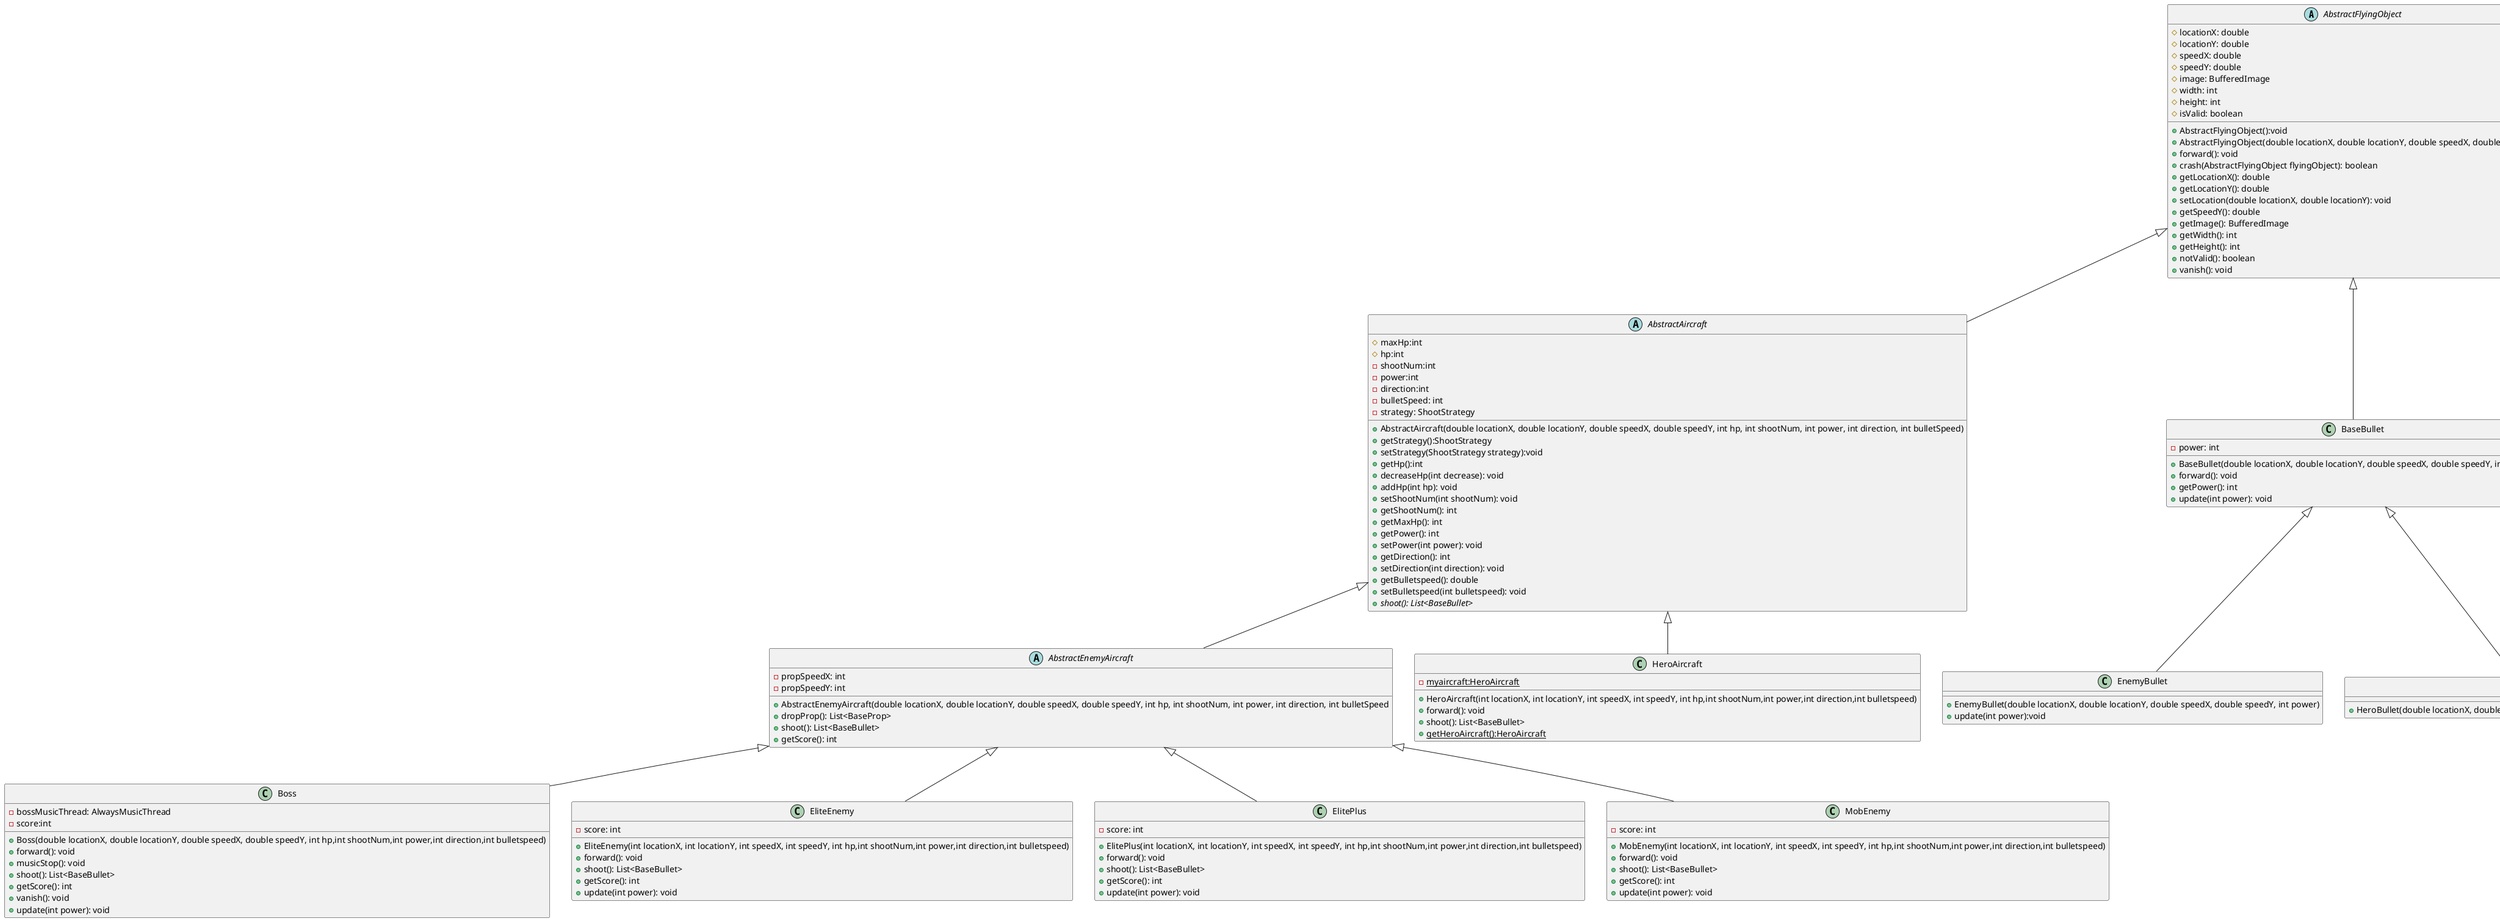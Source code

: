 @startuml
'https://plantuml.com/class-diagram

abstract class AbstractFlyingObject {
  # locationX: double
  # locationY: double
  # speedX: double
  # speedY: double
  # image: BufferedImage
  # width: int
  # height: int
  # isValid: boolean

  + AbstractFlyingObject():void
  + AbstractFlyingObject(double locationX, double locationY, double speedX, double speedY)
  + forward(): void
  + crash(AbstractFlyingObject flyingObject): boolean
  + getLocationX(): double
  + getLocationY(): double
  + setLocation(double locationX, double locationY): void
  + getSpeedY(): double
  + getImage(): BufferedImage
  + getWidth(): int
  + getHeight(): int
  + notValid(): boolean
  + vanish(): void
}

AbstractFlyingObject <|-- AbstractAircraft
AbstractFlyingObject <|-- BaseBullet
AbstractFlyingObject <|-- BaseProp




abstract class AbstractAircraft{
    # maxHp:int
    # hp:int
    - shootNum:int
    - power:int
    - direction:int
    - bulletSpeed: int
    - strategy: ShootStrategy

    + AbstractAircraft(double locationX, double locationY, double speedX, double speedY, int hp, int shootNum, int power, int direction, int bulletSpeed)
    + getStrategy():ShootStrategy
    + setStrategy(ShootStrategy strategy):void
    + getHp():int
    + decreaseHp(int decrease): void
    + addHp(int hp): void
    + setShootNum(int shootNum): void
    + getShootNum(): int
    + getMaxHp(): int
    + getPower(): int
    + setPower(int power): void
    + getDirection(): int
    + setDirection(int direction): void
    + getBulletspeed(): double
    + setBulletspeed(int bulletspeed): void
    + {abstract}shoot(): List<BaseBullet>
}
AbstractAircraft <|-- AbstractEnemyAircraft
AbstractAircraft <|-- HeroAircraft




abstract class AbstractEnemyAircraft {
  - propSpeedX: int
  - propSpeedY: int

  + AbstractEnemyAircraft(double locationX, double locationY, double speedX, double speedY, int hp, int shootNum, int power, int direction, int bulletSpeed
  + dropProp(): List<BaseProp>
  + shoot(): List<BaseBullet>
  + getScore(): int
}

AbstractEnemyAircraft <|-- Boss
AbstractEnemyAircraft <|-- EliteEnemy
AbstractEnemyAircraft <|-- ElitePlus
AbstractEnemyAircraft <|-- MobEnemy


class Boss {
  - bossMusicThread: AlwaysMusicThread
  - score:int

  + Boss(double locationX, double locationY, double speedX, double speedY, int hp,int shootNum,int power,int direction,int bulletspeed)
  + forward(): void
  + musicStop(): void
  + shoot(): List<BaseBullet>
  + getScore(): int
  + vanish(): void
  + update(int power): void
}


class EliteEnemy{
  - score: int

  + EliteEnemy(int locationX, int locationY, int speedX, int speedY, int hp,int shootNum,int power,int direction,int bulletspeed)
  + forward(): void
  + shoot(): List<BaseBullet>
  + getScore(): int
  + update(int power): void
}

class ElitePlus{
  - score: int

  + ElitePlus(int locationX, int locationY, int speedX, int speedY, int hp,int shootNum,int power,int direction,int bulletspeed)
  + forward(): void
  + shoot(): List<BaseBullet>
  + getScore(): int
  + update(int power): void
}

class HeroAircraft{
    - {static} myaircraft:HeroAircraft

    + HeroAircraft(int locationX, int locationY, int speedX, int speedY, int hp,int shootNum,int power,int direction,int bulletspeed)
    + forward(): void
    + shoot(): List<BaseBullet>
    + {static} getHeroAircraft():HeroAircraft
}

class MobEnemy{
  - score: int

  + MobEnemy(int locationX, int locationY, int speedX, int speedY, int hp,int shootNum,int power,int direction,int bulletspeed)
  + forward(): void
  + shoot(): List<BaseBullet>
  + getScore(): int
  + update(int power): void
}



class BaseBullet{
  - power: int

  + BaseBullet(double locationX, double locationY, double speedX, double speedY, int power)
  + forward(): void
  + getPower(): int
  + update(int power): void
}
BaseBullet <|-- EnemyBullet
BaseBullet <|-- HeroBullet

class EnemyBullet{
    + EnemyBullet(double locationX, double locationY, double speedX, double speedY, int power)
    + update(int power):void
}

class HeroBullet{
    + HeroBullet(double locationX, double locationY, double speedX, double speedY, int power)
}


abstract class BaseProp{
    + BaseProp(int locationX, int locationY, int speedX, int speedY)
    + forward():void
    + {abstract} valid():void
    + getSupplyMusic():void
}
BaseProp <|-- ArcBulletProp
BaseProp <|-- BloodProp
BaseProp <|-- BombProp
BaseProp <|-- CircleBulletProp
class ArcBulletProp{
    + ArcBulletProp(int locationX, int locationY, int speedX, int speedY)
    + valid():void
}
class BloodProp{
    + BloodProp(int locationX, int locationY, int speedX, int speedY)
    + valid():void
}
class BombProp{
    + BombProp(int locationX, int locationY, int speedX, int speedY)
    + valid():void
}
class CircleBulletProp{
    + CircleBulletProp(int locationX, int locationY, int speedX, int speedY)
    + valid():void
}



@enduml